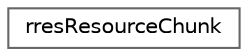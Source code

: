 digraph "Graphical Class Hierarchy"
{
 // LATEX_PDF_SIZE
  bgcolor="transparent";
  edge [fontname=Helvetica,fontsize=10,labelfontname=Helvetica,labelfontsize=10];
  node [fontname=Helvetica,fontsize=10,shape=box,height=0.2,width=0.4];
  rankdir="LR";
  Node0 [id="Node000000",label="rresResourceChunk",height=0.2,width=0.4,color="grey40", fillcolor="white", style="filled",URL="$structrres_resource_chunk.html",tooltip=" "];
}
